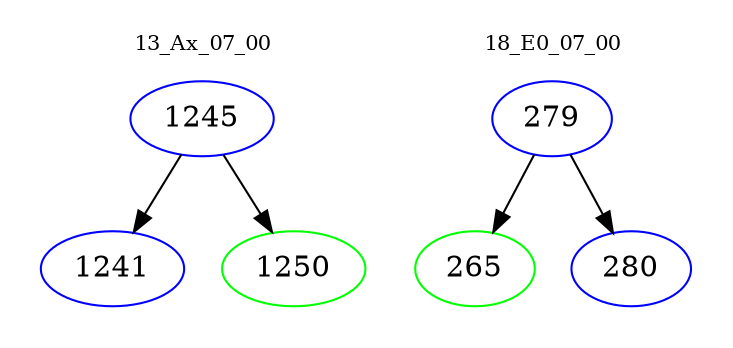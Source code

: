 digraph{
subgraph cluster_0 {
color = white
label = "13_Ax_07_00";
fontsize=10;
T0_1245 [label="1245", color="blue"]
T0_1245 -> T0_1241 [color="black"]
T0_1241 [label="1241", color="blue"]
T0_1245 -> T0_1250 [color="black"]
T0_1250 [label="1250", color="green"]
}
subgraph cluster_1 {
color = white
label = "18_E0_07_00";
fontsize=10;
T1_279 [label="279", color="blue"]
T1_279 -> T1_265 [color="black"]
T1_265 [label="265", color="green"]
T1_279 -> T1_280 [color="black"]
T1_280 [label="280", color="blue"]
}
}

